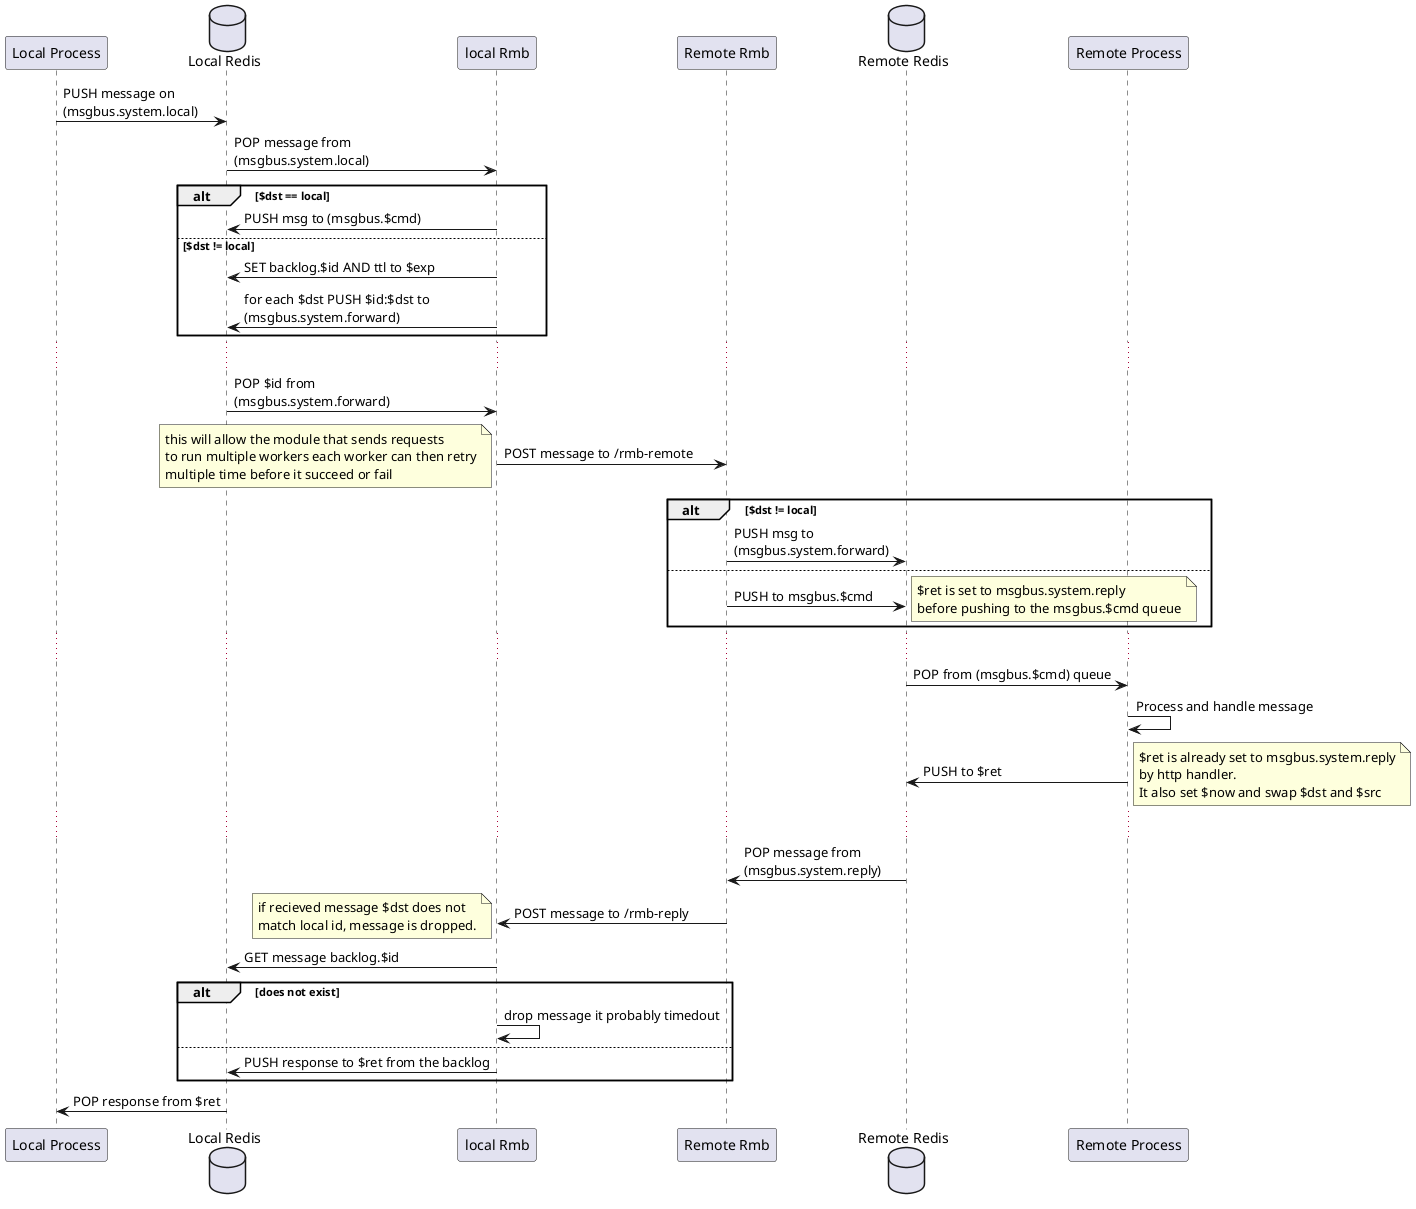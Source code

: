 @startuml RMB

participant "Local Process" as lp
database "Local Redis" as lr
participant "local Rmb" as lrmb

participant "Remote Rmb" as rrmb
database "Remote Redis" as rr
participant "Remote Process" as rp

lp -> lr: PUSH message on \n(msgbus.system.local)
lr -> lrmb : POP message from \n(msgbus.system.local)

alt $dst == local
lrmb -> lr: PUSH msg to (msgbus.$cmd)
else $dst != local
lrmb -> lr: SET backlog.$id AND ttl to $exp
lrmb -> lr: for each $dst PUSH $id:$dst to \n(msgbus.system.forward)
end
...
lr -> lrmb: POP $id from \n(msgbus.system.forward)
lrmb -> rrmb: POST message to /rmb-remote
note left
 this will allow the module that sends requests
 to run multiple workers each worker can then retry
 multiple time before it succeed or fail
end note
alt $dst != local
rrmb -> rr: PUSH msg to \n(msgbus.system.forward)
else
rrmb -> rr: PUSH to msgbus.$cmd
note right
$ret is set to msgbus.system.reply
before pushing to the msgbus.$cmd queue
end note
end
...
rr -> rp: POP from (msgbus.$cmd) queue
rp -> rp: Process and handle message
rp -> rr: PUSH to $ret
note right
$ret is already set to msgbus.system.reply
by http handler.
It also set $now and swap $dst and $src
end note
...
rr -> rrmb: POP message from \n(msgbus.system.reply)
rrmb -> lrmb: POST message to /rmb-reply
note left
if recieved message $dst does not
match local id, message is dropped.
end note
lrmb -> lr: GET message backlog.$id
alt does not exist
lrmb -> lrmb: drop message it probably timedout
else
lrmb -> lr: PUSH response to $ret from the backlog
end
lr -> lp: POP response from $ret
@enduml

